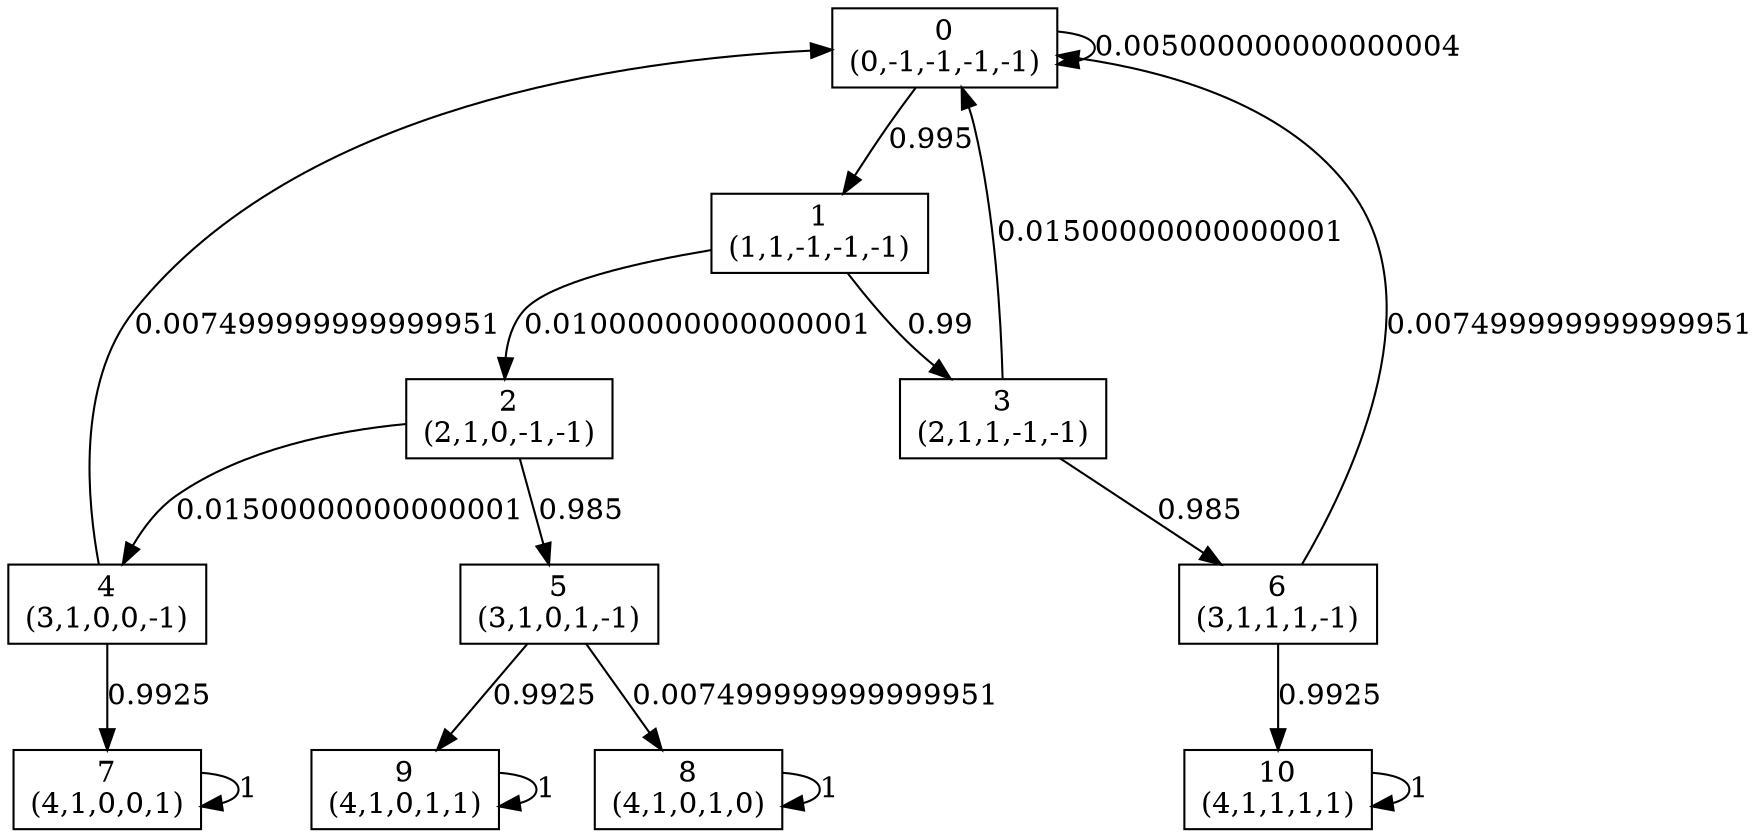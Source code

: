 digraph P {
node [shape=box];
0 -> 0 [ label="0.005000000000000004" ];
0 -> 1 [ label="0.995" ];
1 -> 2 [ label="0.01000000000000001" ];
1 -> 3 [ label="0.99" ];
2 -> 4 [ label="0.01500000000000001" ];
2 -> 5 [ label="0.985" ];
3 -> 0 [ label="0.01500000000000001" ];
3 -> 6 [ label="0.985" ];
4 -> 0 [ label="0.007499999999999951" ];
4 -> 7 [ label="0.9925" ];
5 -> 8 [ label="0.007499999999999951" ];
5 -> 9 [ label="0.9925" ];
6 -> 0 [ label="0.007499999999999951" ];
6 -> 10 [ label="0.9925" ];
7 -> 7 [ label="1" ];
8 -> 8 [ label="1" ];
9 -> 9 [ label="1" ];
10 -> 10 [ label="1" ];
0 [label="0\n(0,-1,-1,-1,-1)"];
1 [label="1\n(1,1,-1,-1,-1)"];
2 [label="2\n(2,1,0,-1,-1)"];
3 [label="3\n(2,1,1,-1,-1)"];
4 [label="4\n(3,1,0,0,-1)"];
5 [label="5\n(3,1,0,1,-1)"];
6 [label="6\n(3,1,1,1,-1)"];
7 [label="7\n(4,1,0,0,1)"];
8 [label="8\n(4,1,0,1,0)"];
9 [label="9\n(4,1,0,1,1)"];
10 [label="10\n(4,1,1,1,1)"];
}
